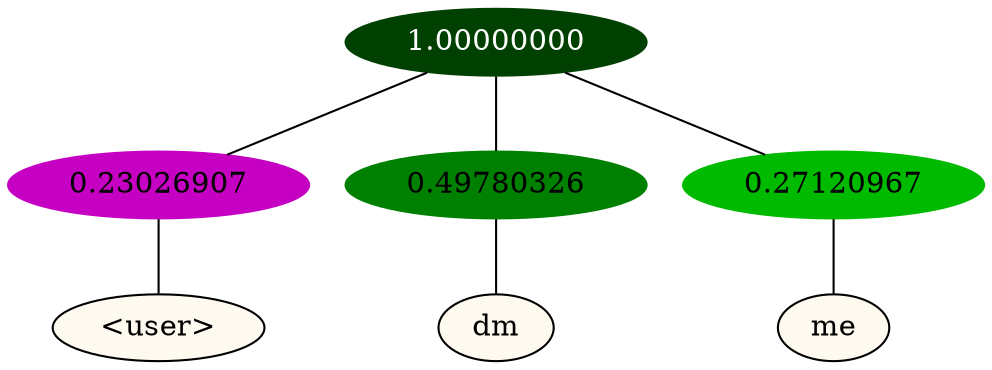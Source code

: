 graph {
	node [format=png height=0.15 nodesep=0.001 ordering=out overlap=prism overlap_scaling=0.01 ranksep=0.001 ratio=0.2 style=filled width=0.15]
	{
		rank=same
		a_w_1 [label="\<user\>" color=black fillcolor=floralwhite style="filled,solid"]
		a_w_2 [label=dm color=black fillcolor=floralwhite style="filled,solid"]
		a_w_3 [label=me color=black fillcolor=floralwhite style="filled,solid"]
	}
	a_n_1 -- a_w_1
	a_n_2 -- a_w_2
	a_n_3 -- a_w_3
	{
		rank=same
		a_n_1 [label=0.23026907 color="0.835 1.000 0.770" fontcolor=black]
		a_n_2 [label=0.49780326 color="0.334 1.000 0.502" fontcolor=black]
		a_n_3 [label=0.27120967 color="0.334 1.000 0.729" fontcolor=black]
	}
	a_n_0 [label=1.00000000 color="0.334 1.000 0.250" fontcolor=grey99]
	a_n_0 -- a_n_1
	a_n_0 -- a_n_2
	a_n_0 -- a_n_3
}
